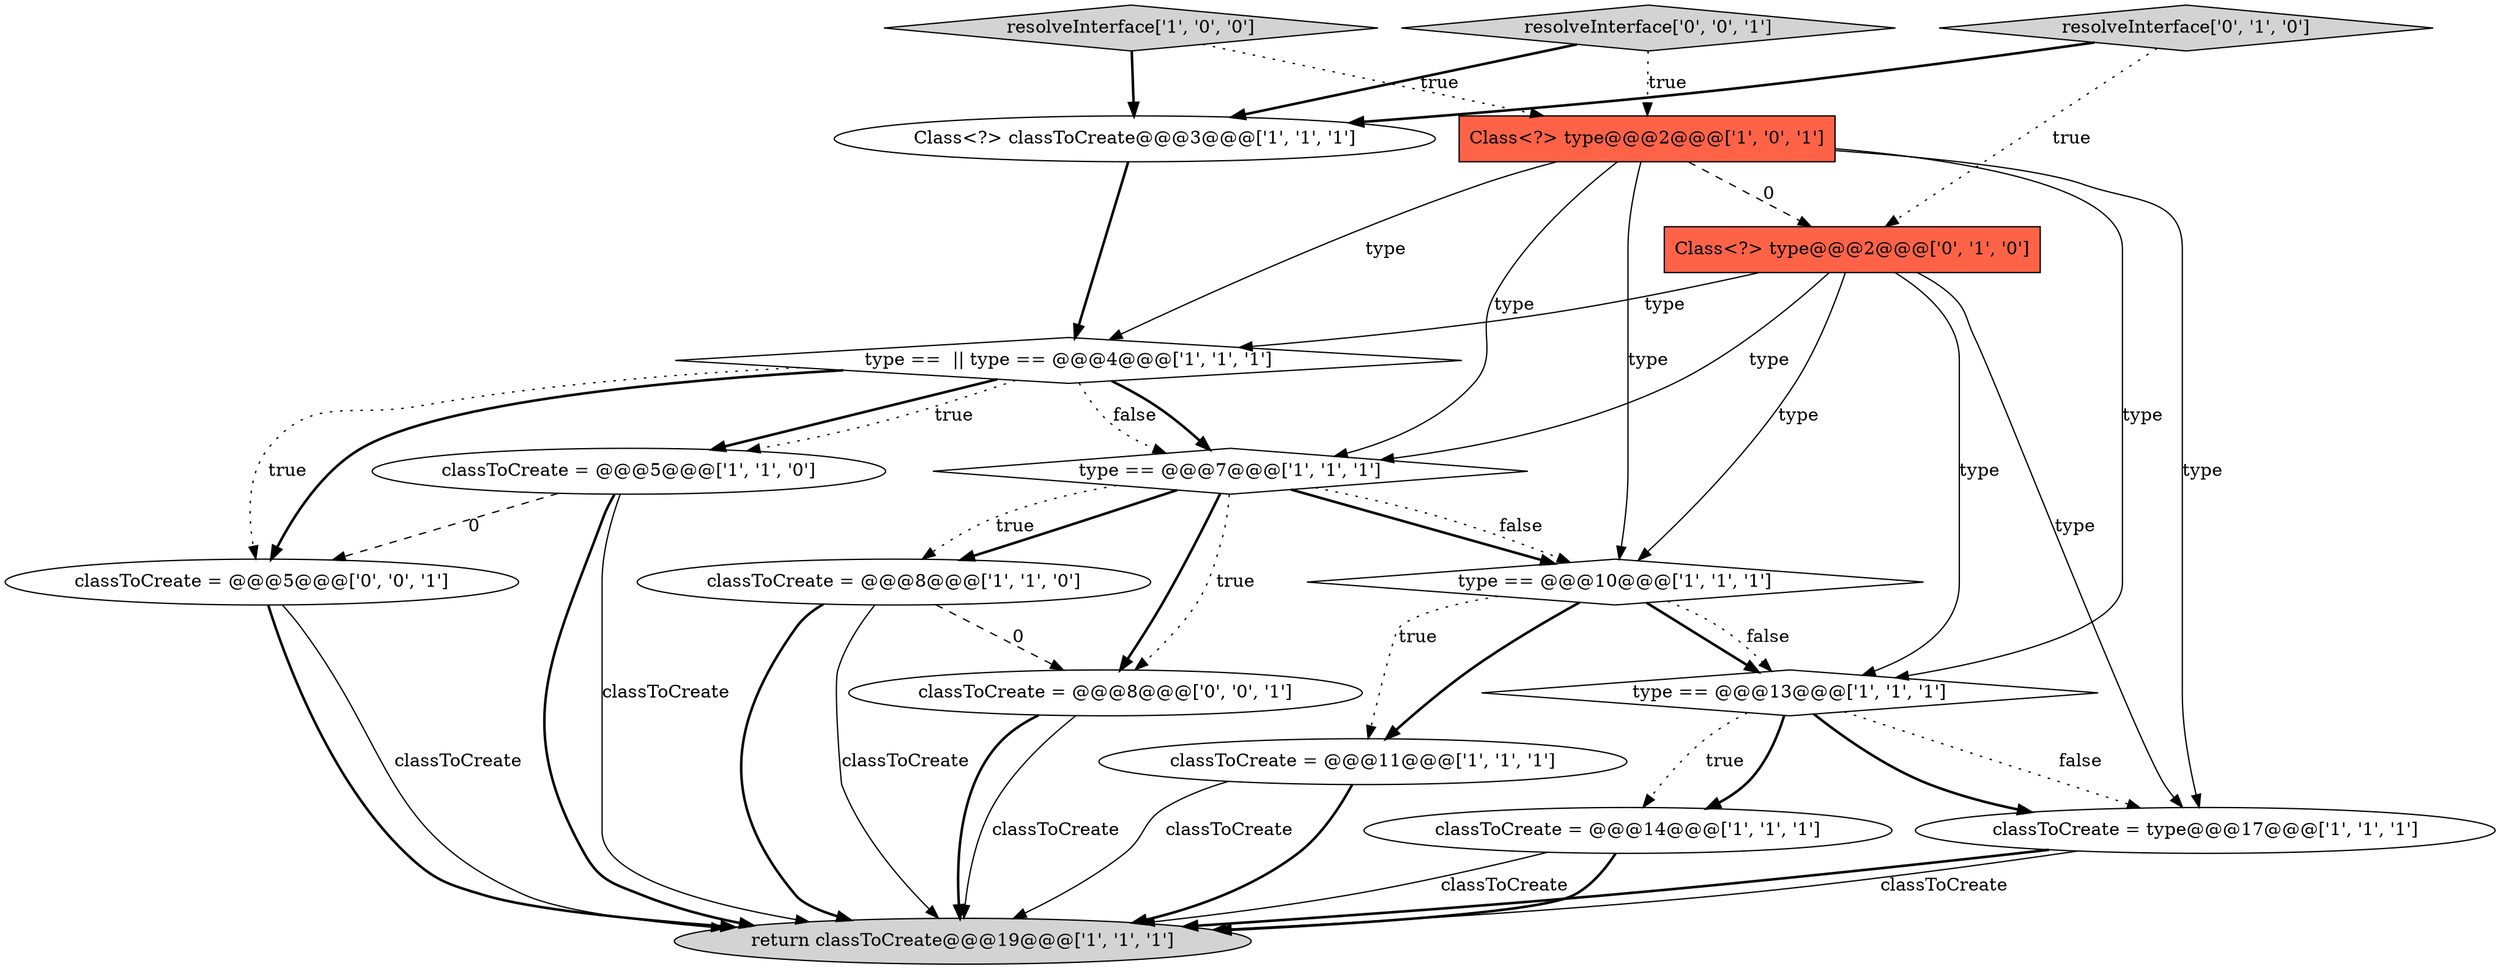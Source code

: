 digraph {
10 [style = filled, label = "classToCreate = @@@8@@@['1', '1', '0']", fillcolor = white, shape = ellipse image = "AAA0AAABBB1BBB"];
9 [style = filled, label = "return classToCreate@@@19@@@['1', '1', '1']", fillcolor = lightgray, shape = ellipse image = "AAA0AAABBB1BBB"];
0 [style = filled, label = "type ==  || type == @@@4@@@['1', '1', '1']", fillcolor = white, shape = diamond image = "AAA0AAABBB1BBB"];
13 [style = filled, label = "resolveInterface['0', '1', '0']", fillcolor = lightgray, shape = diamond image = "AAA0AAABBB2BBB"];
3 [style = filled, label = "classToCreate = type@@@17@@@['1', '1', '1']", fillcolor = white, shape = ellipse image = "AAA0AAABBB1BBB"];
14 [style = filled, label = "Class<?> type@@@2@@@['0', '1', '0']", fillcolor = tomato, shape = box image = "AAA1AAABBB2BBB"];
2 [style = filled, label = "type == @@@10@@@['1', '1', '1']", fillcolor = white, shape = diamond image = "AAA0AAABBB1BBB"];
17 [style = filled, label = "classToCreate = @@@5@@@['0', '0', '1']", fillcolor = white, shape = ellipse image = "AAA0AAABBB3BBB"];
16 [style = filled, label = "resolveInterface['0', '0', '1']", fillcolor = lightgray, shape = diamond image = "AAA0AAABBB3BBB"];
7 [style = filled, label = "classToCreate = @@@5@@@['1', '1', '0']", fillcolor = white, shape = ellipse image = "AAA0AAABBB1BBB"];
1 [style = filled, label = "classToCreate = @@@11@@@['1', '1', '1']", fillcolor = white, shape = ellipse image = "AAA0AAABBB1BBB"];
5 [style = filled, label = "type == @@@13@@@['1', '1', '1']", fillcolor = white, shape = diamond image = "AAA0AAABBB1BBB"];
6 [style = filled, label = "resolveInterface['1', '0', '0']", fillcolor = lightgray, shape = diamond image = "AAA0AAABBB1BBB"];
8 [style = filled, label = "Class<?> type@@@2@@@['1', '0', '1']", fillcolor = tomato, shape = box image = "AAA0AAABBB1BBB"];
12 [style = filled, label = "classToCreate = @@@14@@@['1', '1', '1']", fillcolor = white, shape = ellipse image = "AAA0AAABBB1BBB"];
4 [style = filled, label = "Class<?> classToCreate@@@3@@@['1', '1', '1']", fillcolor = white, shape = ellipse image = "AAA0AAABBB1BBB"];
15 [style = filled, label = "classToCreate = @@@8@@@['0', '0', '1']", fillcolor = white, shape = ellipse image = "AAA0AAABBB3BBB"];
11 [style = filled, label = "type == @@@7@@@['1', '1', '1']", fillcolor = white, shape = diamond image = "AAA0AAABBB1BBB"];
7->9 [style = solid, label="classToCreate"];
15->9 [style = solid, label="classToCreate"];
8->14 [style = dashed, label="0"];
12->9 [style = solid, label="classToCreate"];
1->9 [style = bold, label=""];
13->4 [style = bold, label=""];
6->4 [style = bold, label=""];
15->9 [style = bold, label=""];
16->4 [style = bold, label=""];
11->10 [style = dotted, label="true"];
14->11 [style = solid, label="type"];
5->3 [style = dotted, label="false"];
17->9 [style = solid, label="classToCreate"];
8->2 [style = solid, label="type"];
0->7 [style = bold, label=""];
7->9 [style = bold, label=""];
10->9 [style = bold, label=""];
2->5 [style = bold, label=""];
0->7 [style = dotted, label="true"];
8->5 [style = solid, label="type"];
0->11 [style = dotted, label="false"];
11->15 [style = bold, label=""];
5->12 [style = dotted, label="true"];
10->9 [style = solid, label="classToCreate"];
14->3 [style = solid, label="type"];
0->11 [style = bold, label=""];
10->15 [style = dashed, label="0"];
11->2 [style = bold, label=""];
8->11 [style = solid, label="type"];
12->9 [style = bold, label=""];
7->17 [style = dashed, label="0"];
2->1 [style = dotted, label="true"];
6->8 [style = dotted, label="true"];
11->10 [style = bold, label=""];
14->2 [style = solid, label="type"];
1->9 [style = solid, label="classToCreate"];
3->9 [style = bold, label=""];
2->1 [style = bold, label=""];
17->9 [style = bold, label=""];
3->9 [style = solid, label="classToCreate"];
0->17 [style = bold, label=""];
2->5 [style = dotted, label="false"];
11->15 [style = dotted, label="true"];
5->12 [style = bold, label=""];
16->8 [style = dotted, label="true"];
5->3 [style = bold, label=""];
0->17 [style = dotted, label="true"];
13->14 [style = dotted, label="true"];
14->5 [style = solid, label="type"];
8->3 [style = solid, label="type"];
11->2 [style = dotted, label="false"];
4->0 [style = bold, label=""];
14->0 [style = solid, label="type"];
8->0 [style = solid, label="type"];
}
